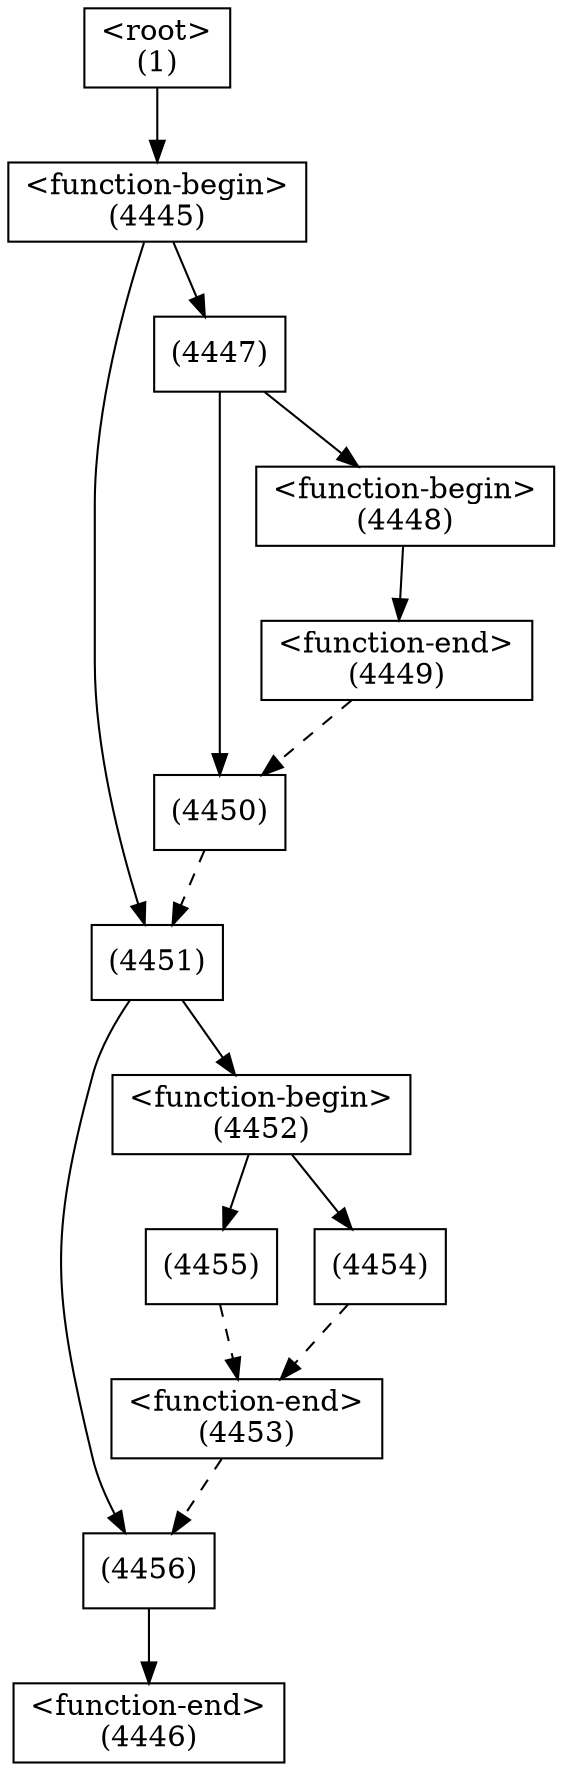 digraph graphname {
n4456 [shape=box,label="(4456)"];
n4453 -> n4456[style="dashed"];
n4451 -> n4456[style="solid"];
n4455 [shape=box,label="(4455)"];
n4452 -> n4455[style="solid"];
n4454 [shape=box,label="(4454)"];
n4452 -> n4454[style="solid"];
n4453 [shape=box,label="<function-end>
(4453)"];
n4455 -> n4453[style="dashed"];
n4454 -> n4453[style="dashed"];
n4452 [shape=box,label="<function-begin>
(4452)"];
n4451 -> n4452[style="solid"];
n4451 [shape=box,label="(4451)"];
n4450 -> n4451[style="dashed"];
n4445 -> n4451[style="solid"];
n4450 [shape=box,label="(4450)"];
n4449 -> n4450[style="dashed"];
n4447 -> n4450[style="solid"];
n4449 [shape=box,label="<function-end>
(4449)"];
n4448 -> n4449[style="solid"];
n4448 [shape=box,label="<function-begin>
(4448)"];
n4447 -> n4448[style="solid"];
n4447 [shape=box,label="(4447)"];
n4445 -> n4447[style="solid"];
n4446 [shape=box,label="<function-end>
(4446)"];
n4456 -> n4446[style="solid"];
n4445 [shape=box,label="<function-begin>
(4445)"];
n1 -> n4445[style="solid"];
n1 [shape=box,label="<root>
(1)"];
}
